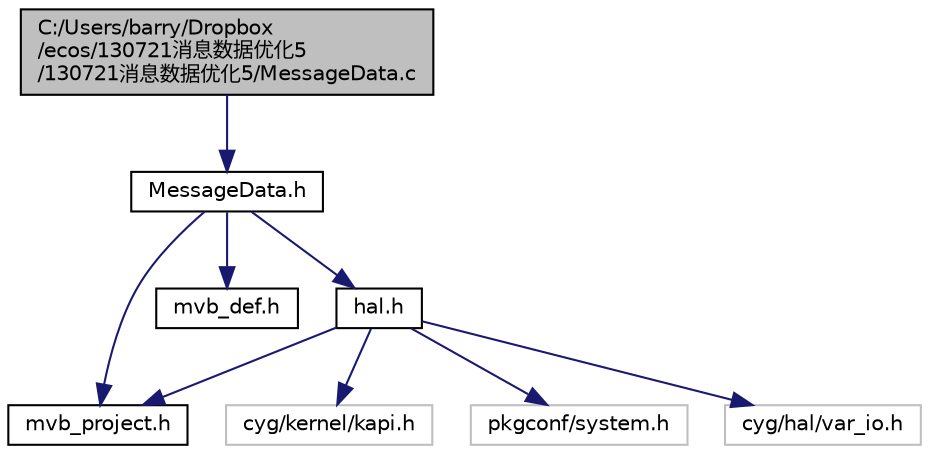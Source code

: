 digraph "C:/Users/barry/Dropbox/ecos/130721消息数据优化5/130721消息数据优化5/MessageData.c"
{
  edge [fontname="Helvetica",fontsize="10",labelfontname="Helvetica",labelfontsize="10"];
  node [fontname="Helvetica",fontsize="10",shape=record];
  Node1 [label="C:/Users/barry/Dropbox\l/ecos/130721消息数据优化5\l/130721消息数据优化5/MessageData.c",height=0.2,width=0.4,color="black", fillcolor="grey75", style="filled" fontcolor="black"];
  Node1 -> Node2 [color="midnightblue",fontsize="10",style="solid",fontname="Helvetica"];
  Node2 [label="MessageData.h",height=0.2,width=0.4,color="black", fillcolor="white", style="filled",URL="$_message_data_8h.html"];
  Node2 -> Node3 [color="midnightblue",fontsize="10",style="solid",fontname="Helvetica"];
  Node3 [label="mvb_project.h",height=0.2,width=0.4,color="black", fillcolor="white", style="filled",URL="$mvb__project_8h.html"];
  Node2 -> Node4 [color="midnightblue",fontsize="10",style="solid",fontname="Helvetica"];
  Node4 [label="mvb_def.h",height=0.2,width=0.4,color="black", fillcolor="white", style="filled",URL="$mvb__def_8h.html"];
  Node2 -> Node5 [color="midnightblue",fontsize="10",style="solid",fontname="Helvetica"];
  Node5 [label="hal.h",height=0.2,width=0.4,color="black", fillcolor="white", style="filled",URL="$hal_8h.html"];
  Node5 -> Node3 [color="midnightblue",fontsize="10",style="solid",fontname="Helvetica"];
  Node5 -> Node6 [color="midnightblue",fontsize="10",style="solid",fontname="Helvetica"];
  Node6 [label="cyg/kernel/kapi.h",height=0.2,width=0.4,color="grey75", fillcolor="white", style="filled"];
  Node5 -> Node7 [color="midnightblue",fontsize="10",style="solid",fontname="Helvetica"];
  Node7 [label="pkgconf/system.h",height=0.2,width=0.4,color="grey75", fillcolor="white", style="filled"];
  Node5 -> Node8 [color="midnightblue",fontsize="10",style="solid",fontname="Helvetica"];
  Node8 [label="cyg/hal/var_io.h",height=0.2,width=0.4,color="grey75", fillcolor="white", style="filled"];
}
